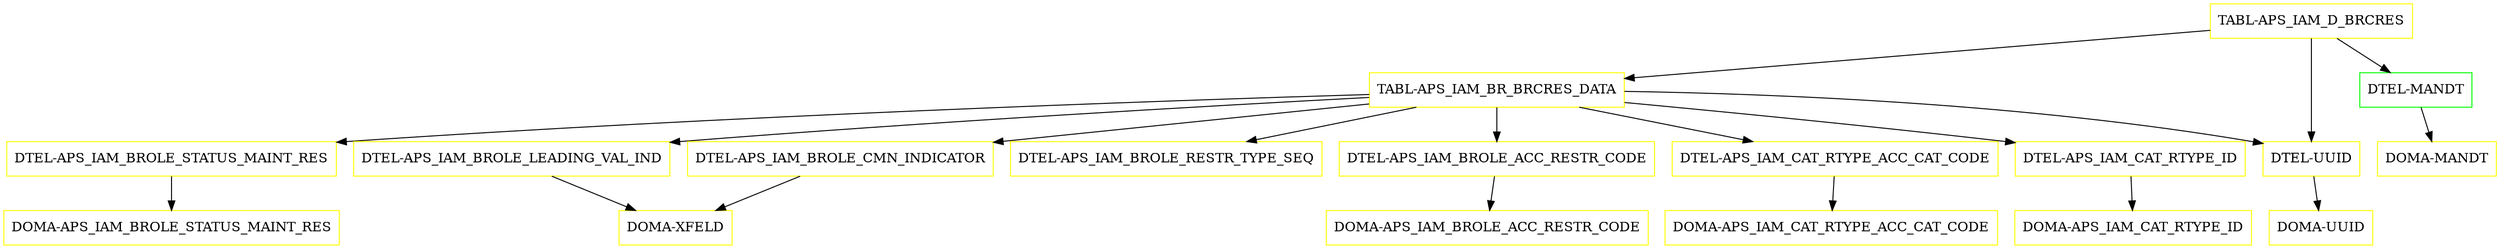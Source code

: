 digraph G {
  "TABL-APS_IAM_D_BRCRES" [shape=box,color=yellow];
  "TABL-APS_IAM_BR_BRCRES_DATA" [shape=box,color=yellow,URL="./TABL_APS_IAM_BR_BRCRES_DATA.html"];
  "DTEL-APS_IAM_BROLE_STATUS_MAINT_RES" [shape=box,color=yellow,URL="./DTEL_APS_IAM_BROLE_STATUS_MAINT_RES.html"];
  "DOMA-APS_IAM_BROLE_STATUS_MAINT_RES" [shape=box,color=yellow,URL="./DOMA_APS_IAM_BROLE_STATUS_MAINT_RES.html"];
  "DTEL-APS_IAM_BROLE_LEADING_VAL_IND" [shape=box,color=yellow,URL="./DTEL_APS_IAM_BROLE_LEADING_VAL_IND.html"];
  "DOMA-XFELD" [shape=box,color=yellow,URL="./DOMA_XFELD.html"];
  "DTEL-APS_IAM_BROLE_CMN_INDICATOR" [shape=box,color=yellow,URL="./DTEL_APS_IAM_BROLE_CMN_INDICATOR.html"];
  "DTEL-APS_IAM_BROLE_RESTR_TYPE_SEQ" [shape=box,color=yellow,URL="./DTEL_APS_IAM_BROLE_RESTR_TYPE_SEQ.html"];
  "DTEL-APS_IAM_BROLE_ACC_RESTR_CODE" [shape=box,color=yellow,URL="./DTEL_APS_IAM_BROLE_ACC_RESTR_CODE.html"];
  "DOMA-APS_IAM_BROLE_ACC_RESTR_CODE" [shape=box,color=yellow,URL="./DOMA_APS_IAM_BROLE_ACC_RESTR_CODE.html"];
  "DTEL-APS_IAM_CAT_RTYPE_ACC_CAT_CODE" [shape=box,color=yellow,URL="./DTEL_APS_IAM_CAT_RTYPE_ACC_CAT_CODE.html"];
  "DOMA-APS_IAM_CAT_RTYPE_ACC_CAT_CODE" [shape=box,color=yellow,URL="./DOMA_APS_IAM_CAT_RTYPE_ACC_CAT_CODE.html"];
  "DTEL-APS_IAM_CAT_RTYPE_ID" [shape=box,color=yellow,URL="./DTEL_APS_IAM_CAT_RTYPE_ID.html"];
  "DOMA-APS_IAM_CAT_RTYPE_ID" [shape=box,color=yellow,URL="./DOMA_APS_IAM_CAT_RTYPE_ID.html"];
  "DTEL-UUID" [shape=box,color=yellow,URL="./DTEL_UUID.html"];
  "DOMA-UUID" [shape=box,color=yellow,URL="./DOMA_UUID.html"];
  "DTEL-MANDT" [shape=box,color=green,URL="./DTEL_MANDT.html"];
  "DOMA-MANDT" [shape=box,color=yellow,URL="./DOMA_MANDT.html"];
  "TABL-APS_IAM_D_BRCRES" -> "DTEL-MANDT";
  "TABL-APS_IAM_D_BRCRES" -> "DTEL-UUID";
  "TABL-APS_IAM_D_BRCRES" -> "TABL-APS_IAM_BR_BRCRES_DATA";
  "TABL-APS_IAM_BR_BRCRES_DATA" -> "DTEL-UUID";
  "TABL-APS_IAM_BR_BRCRES_DATA" -> "DTEL-APS_IAM_CAT_RTYPE_ID";
  "TABL-APS_IAM_BR_BRCRES_DATA" -> "DTEL-APS_IAM_CAT_RTYPE_ACC_CAT_CODE";
  "TABL-APS_IAM_BR_BRCRES_DATA" -> "DTEL-APS_IAM_BROLE_ACC_RESTR_CODE";
  "TABL-APS_IAM_BR_BRCRES_DATA" -> "DTEL-APS_IAM_BROLE_RESTR_TYPE_SEQ";
  "TABL-APS_IAM_BR_BRCRES_DATA" -> "DTEL-APS_IAM_BROLE_CMN_INDICATOR";
  "TABL-APS_IAM_BR_BRCRES_DATA" -> "DTEL-APS_IAM_BROLE_LEADING_VAL_IND";
  "TABL-APS_IAM_BR_BRCRES_DATA" -> "DTEL-APS_IAM_BROLE_STATUS_MAINT_RES";
  "DTEL-APS_IAM_BROLE_STATUS_MAINT_RES" -> "DOMA-APS_IAM_BROLE_STATUS_MAINT_RES";
  "DTEL-APS_IAM_BROLE_LEADING_VAL_IND" -> "DOMA-XFELD";
  "DTEL-APS_IAM_BROLE_CMN_INDICATOR" -> "DOMA-XFELD";
  "DTEL-APS_IAM_BROLE_ACC_RESTR_CODE" -> "DOMA-APS_IAM_BROLE_ACC_RESTR_CODE";
  "DTEL-APS_IAM_CAT_RTYPE_ACC_CAT_CODE" -> "DOMA-APS_IAM_CAT_RTYPE_ACC_CAT_CODE";
  "DTEL-APS_IAM_CAT_RTYPE_ID" -> "DOMA-APS_IAM_CAT_RTYPE_ID";
  "DTEL-UUID" -> "DOMA-UUID";
  "DTEL-MANDT" -> "DOMA-MANDT";
}
